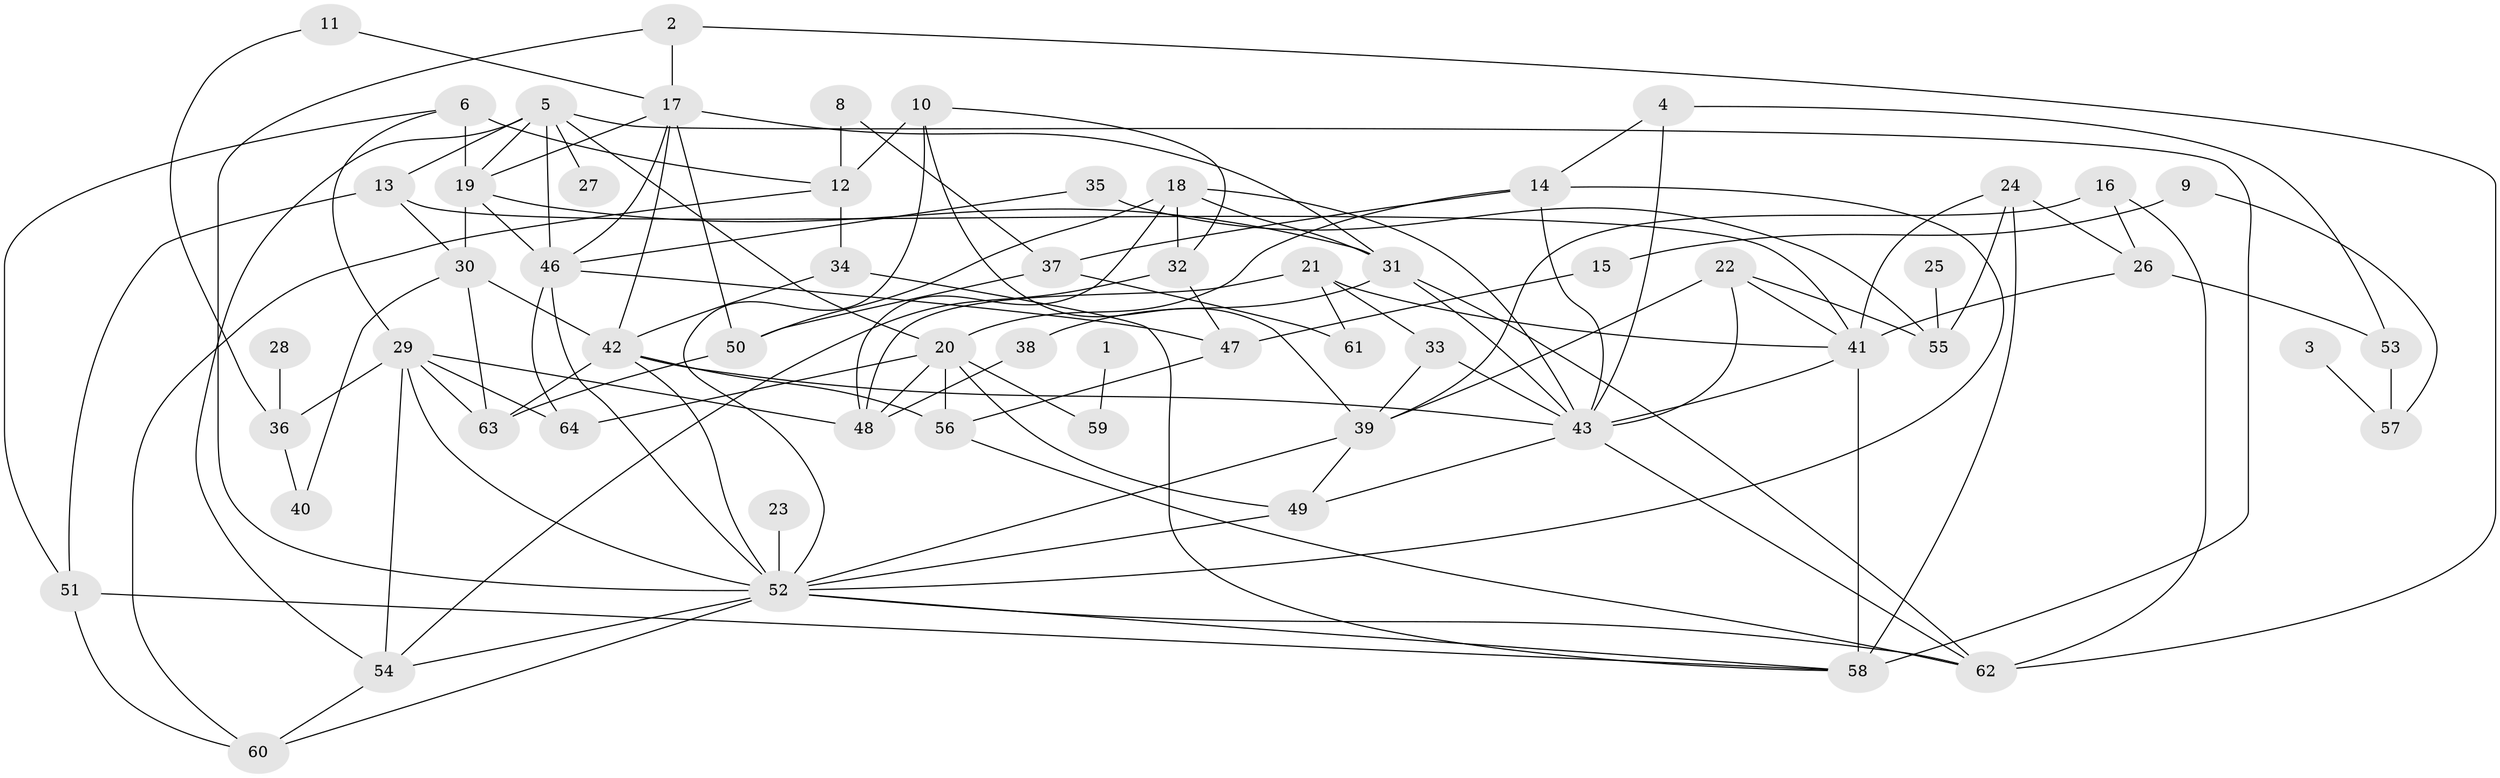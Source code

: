 // original degree distribution, {4: 0.2204724409448819, 3: 0.1968503937007874, 2: 0.23622047244094488, 5: 0.11023622047244094, 1: 0.12598425196850394, 6: 0.06299212598425197, 0: 0.023622047244094488, 8: 0.015748031496062992, 7: 0.007874015748031496}
// Generated by graph-tools (version 1.1) at 2025/00/03/09/25 03:00:52]
// undirected, 61 vertices, 126 edges
graph export_dot {
graph [start="1"]
  node [color=gray90,style=filled];
  1;
  2;
  3;
  4;
  5;
  6;
  8;
  9;
  10;
  11;
  12;
  13;
  14;
  15;
  16;
  17;
  18;
  19;
  20;
  21;
  22;
  23;
  24;
  25;
  26;
  27;
  28;
  29;
  30;
  31;
  32;
  33;
  34;
  35;
  36;
  37;
  38;
  39;
  40;
  41;
  42;
  43;
  46;
  47;
  48;
  49;
  50;
  51;
  52;
  53;
  54;
  55;
  56;
  57;
  58;
  59;
  60;
  61;
  62;
  63;
  64;
  1 -- 59 [weight=1.0];
  2 -- 17 [weight=2.0];
  2 -- 52 [weight=1.0];
  2 -- 62 [weight=1.0];
  3 -- 57 [weight=1.0];
  4 -- 14 [weight=1.0];
  4 -- 43 [weight=1.0];
  4 -- 53 [weight=1.0];
  5 -- 13 [weight=1.0];
  5 -- 19 [weight=1.0];
  5 -- 20 [weight=1.0];
  5 -- 27 [weight=1.0];
  5 -- 46 [weight=1.0];
  5 -- 54 [weight=1.0];
  5 -- 58 [weight=1.0];
  6 -- 12 [weight=2.0];
  6 -- 19 [weight=2.0];
  6 -- 29 [weight=1.0];
  6 -- 51 [weight=1.0];
  8 -- 12 [weight=1.0];
  8 -- 37 [weight=1.0];
  9 -- 15 [weight=1.0];
  9 -- 57 [weight=1.0];
  10 -- 12 [weight=2.0];
  10 -- 32 [weight=1.0];
  10 -- 39 [weight=1.0];
  10 -- 52 [weight=1.0];
  11 -- 17 [weight=1.0];
  11 -- 36 [weight=1.0];
  12 -- 34 [weight=1.0];
  12 -- 60 [weight=1.0];
  13 -- 30 [weight=1.0];
  13 -- 41 [weight=1.0];
  13 -- 51 [weight=1.0];
  14 -- 20 [weight=1.0];
  14 -- 37 [weight=1.0];
  14 -- 43 [weight=1.0];
  14 -- 52 [weight=1.0];
  15 -- 47 [weight=1.0];
  16 -- 26 [weight=1.0];
  16 -- 39 [weight=1.0];
  16 -- 62 [weight=2.0];
  17 -- 19 [weight=1.0];
  17 -- 31 [weight=1.0];
  17 -- 42 [weight=1.0];
  17 -- 46 [weight=1.0];
  17 -- 50 [weight=1.0];
  18 -- 31 [weight=1.0];
  18 -- 32 [weight=1.0];
  18 -- 43 [weight=2.0];
  18 -- 48 [weight=1.0];
  18 -- 50 [weight=1.0];
  19 -- 30 [weight=1.0];
  19 -- 31 [weight=1.0];
  19 -- 46 [weight=1.0];
  20 -- 48 [weight=1.0];
  20 -- 49 [weight=1.0];
  20 -- 56 [weight=1.0];
  20 -- 59 [weight=1.0];
  20 -- 64 [weight=1.0];
  21 -- 33 [weight=1.0];
  21 -- 41 [weight=3.0];
  21 -- 48 [weight=1.0];
  21 -- 61 [weight=1.0];
  22 -- 39 [weight=1.0];
  22 -- 41 [weight=1.0];
  22 -- 43 [weight=1.0];
  22 -- 55 [weight=1.0];
  23 -- 52 [weight=2.0];
  24 -- 26 [weight=1.0];
  24 -- 41 [weight=1.0];
  24 -- 55 [weight=1.0];
  24 -- 58 [weight=1.0];
  25 -- 55 [weight=1.0];
  26 -- 41 [weight=1.0];
  26 -- 53 [weight=1.0];
  28 -- 36 [weight=1.0];
  29 -- 36 [weight=1.0];
  29 -- 48 [weight=1.0];
  29 -- 52 [weight=1.0];
  29 -- 54 [weight=1.0];
  29 -- 63 [weight=1.0];
  29 -- 64 [weight=1.0];
  30 -- 40 [weight=1.0];
  30 -- 42 [weight=1.0];
  30 -- 63 [weight=1.0];
  31 -- 38 [weight=1.0];
  31 -- 43 [weight=1.0];
  31 -- 62 [weight=1.0];
  32 -- 47 [weight=1.0];
  32 -- 54 [weight=1.0];
  33 -- 39 [weight=1.0];
  33 -- 43 [weight=1.0];
  34 -- 42 [weight=1.0];
  34 -- 58 [weight=1.0];
  35 -- 46 [weight=1.0];
  35 -- 55 [weight=1.0];
  36 -- 40 [weight=1.0];
  37 -- 50 [weight=1.0];
  37 -- 61 [weight=1.0];
  38 -- 48 [weight=1.0];
  39 -- 49 [weight=1.0];
  39 -- 52 [weight=1.0];
  41 -- 43 [weight=1.0];
  41 -- 58 [weight=2.0];
  42 -- 43 [weight=1.0];
  42 -- 52 [weight=1.0];
  42 -- 56 [weight=3.0];
  42 -- 63 [weight=1.0];
  43 -- 49 [weight=1.0];
  43 -- 62 [weight=1.0];
  46 -- 47 [weight=1.0];
  46 -- 52 [weight=1.0];
  46 -- 64 [weight=1.0];
  47 -- 56 [weight=1.0];
  49 -- 52 [weight=1.0];
  50 -- 63 [weight=1.0];
  51 -- 58 [weight=1.0];
  51 -- 60 [weight=1.0];
  52 -- 54 [weight=1.0];
  52 -- 58 [weight=1.0];
  52 -- 60 [weight=1.0];
  52 -- 62 [weight=1.0];
  53 -- 57 [weight=1.0];
  54 -- 60 [weight=1.0];
  56 -- 62 [weight=1.0];
}
